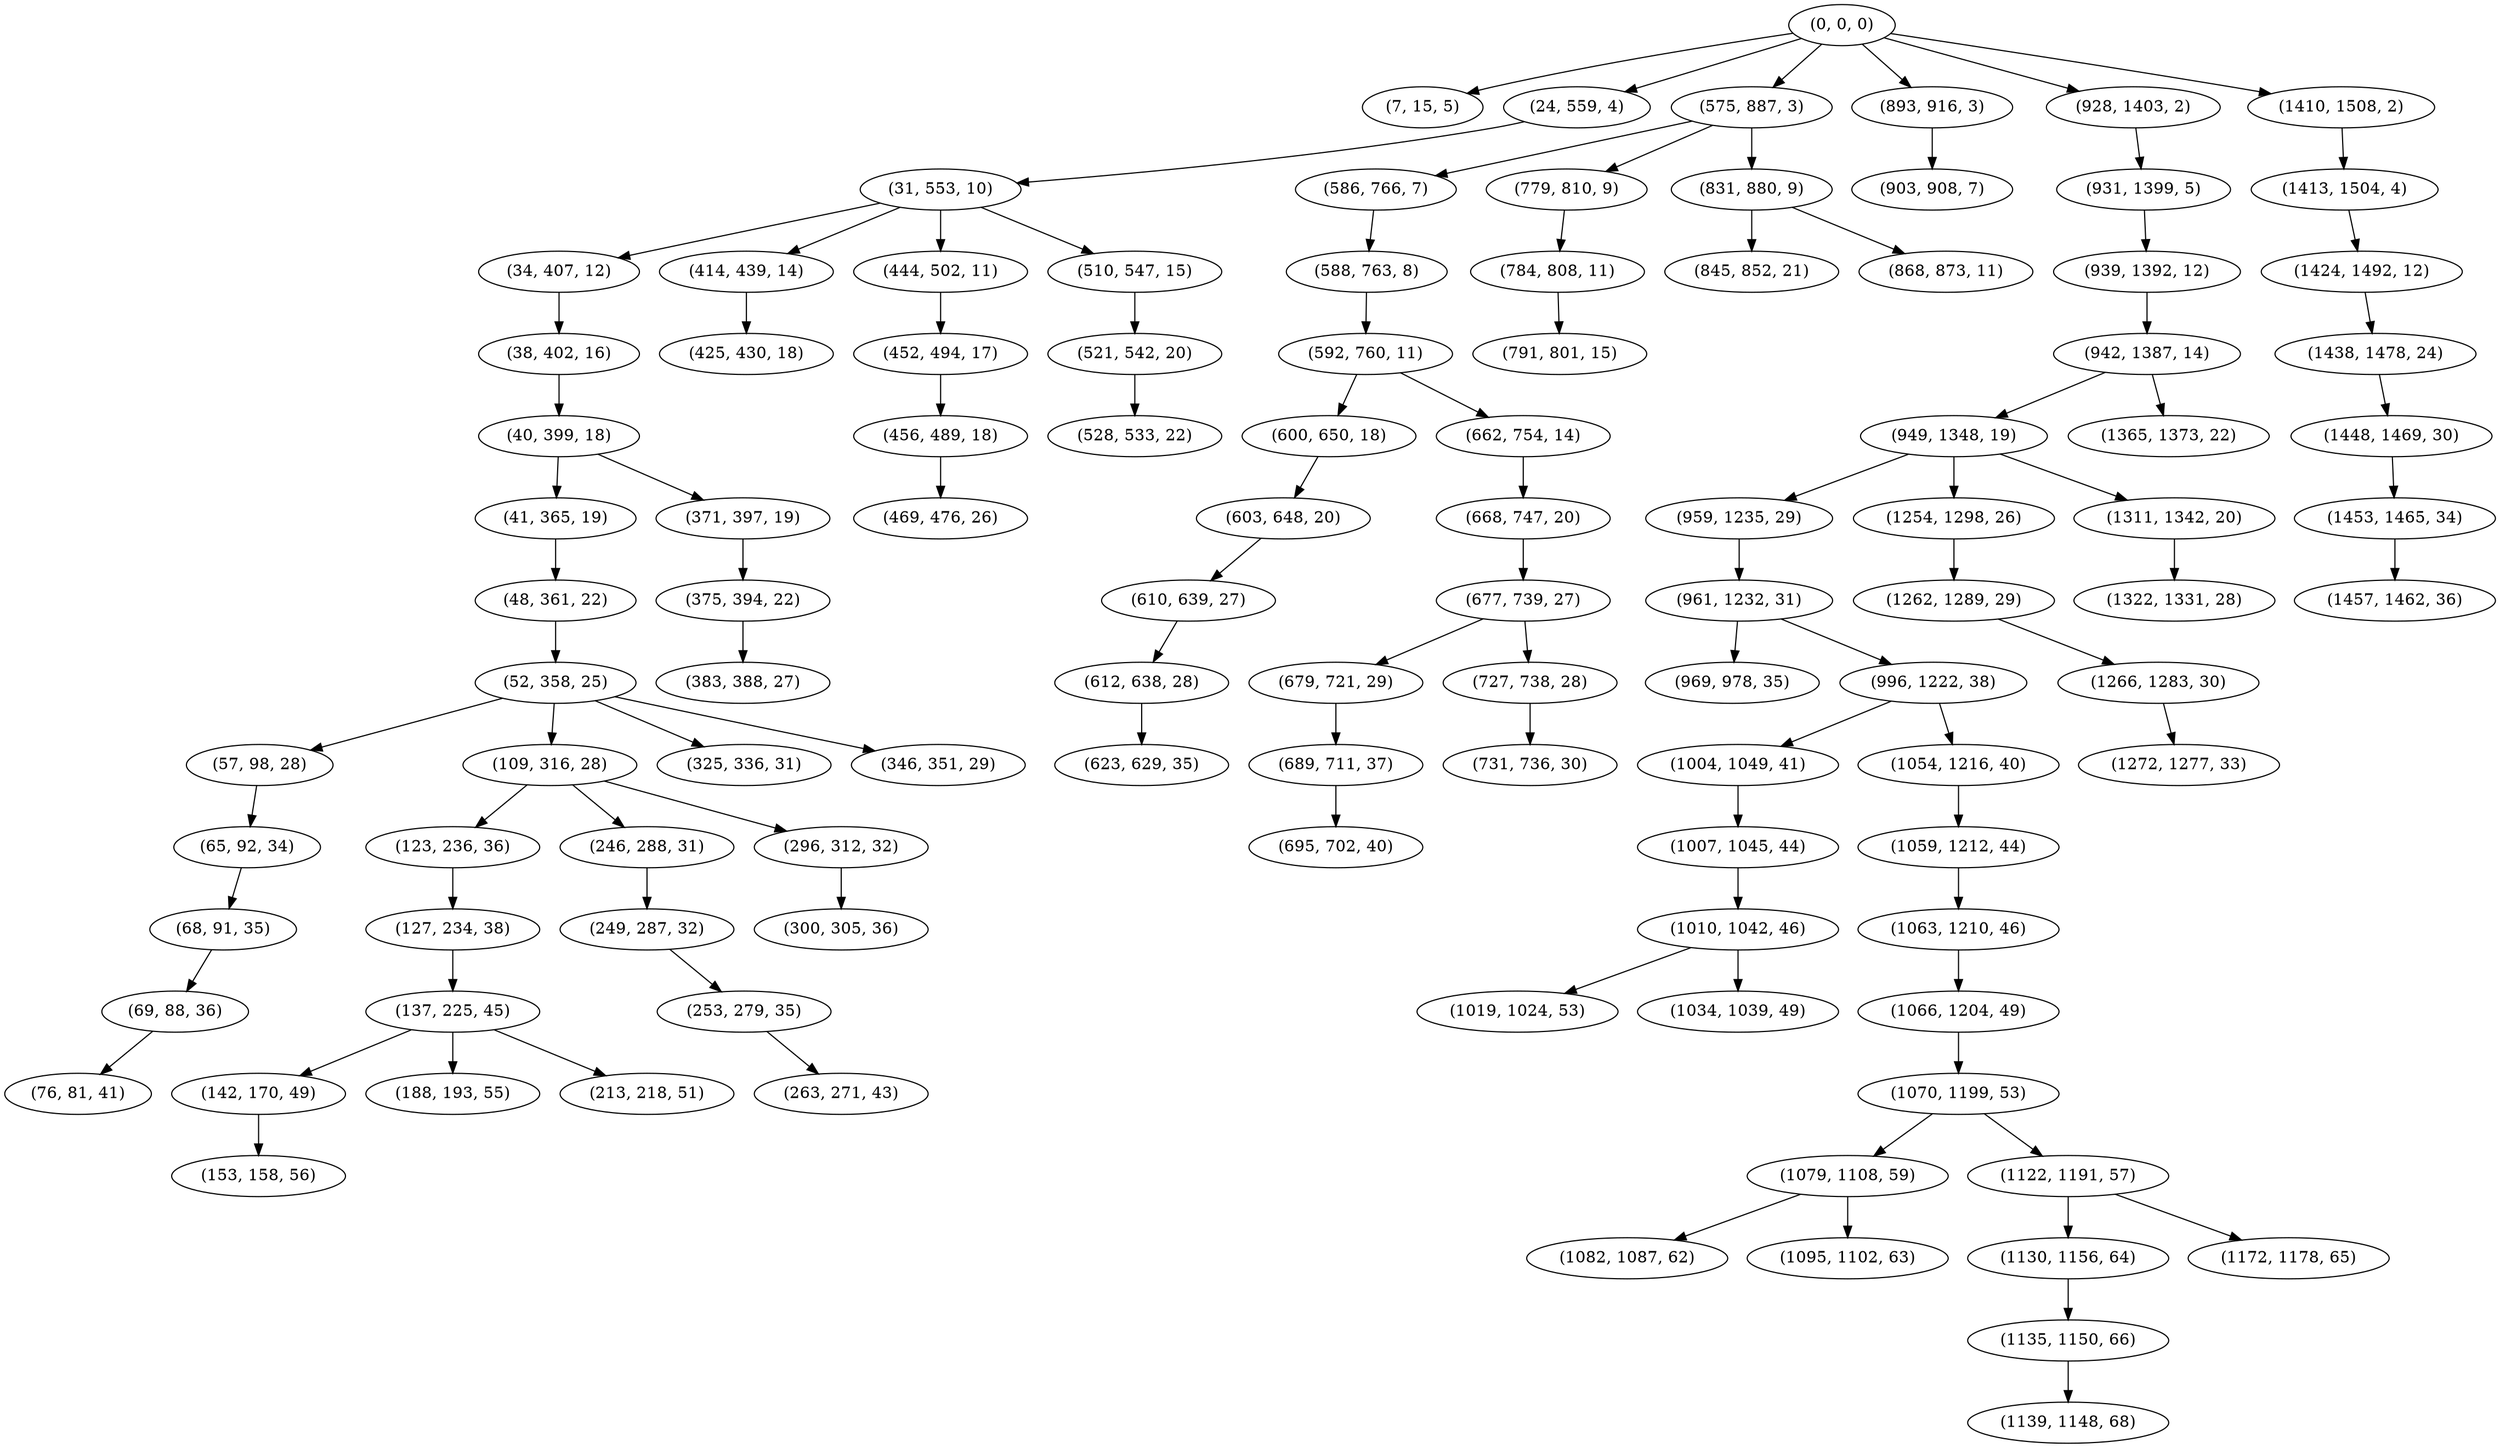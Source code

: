 digraph tree {
    "(0, 0, 0)";
    "(7, 15, 5)";
    "(24, 559, 4)";
    "(31, 553, 10)";
    "(34, 407, 12)";
    "(38, 402, 16)";
    "(40, 399, 18)";
    "(41, 365, 19)";
    "(48, 361, 22)";
    "(52, 358, 25)";
    "(57, 98, 28)";
    "(65, 92, 34)";
    "(68, 91, 35)";
    "(69, 88, 36)";
    "(76, 81, 41)";
    "(109, 316, 28)";
    "(123, 236, 36)";
    "(127, 234, 38)";
    "(137, 225, 45)";
    "(142, 170, 49)";
    "(153, 158, 56)";
    "(188, 193, 55)";
    "(213, 218, 51)";
    "(246, 288, 31)";
    "(249, 287, 32)";
    "(253, 279, 35)";
    "(263, 271, 43)";
    "(296, 312, 32)";
    "(300, 305, 36)";
    "(325, 336, 31)";
    "(346, 351, 29)";
    "(371, 397, 19)";
    "(375, 394, 22)";
    "(383, 388, 27)";
    "(414, 439, 14)";
    "(425, 430, 18)";
    "(444, 502, 11)";
    "(452, 494, 17)";
    "(456, 489, 18)";
    "(469, 476, 26)";
    "(510, 547, 15)";
    "(521, 542, 20)";
    "(528, 533, 22)";
    "(575, 887, 3)";
    "(586, 766, 7)";
    "(588, 763, 8)";
    "(592, 760, 11)";
    "(600, 650, 18)";
    "(603, 648, 20)";
    "(610, 639, 27)";
    "(612, 638, 28)";
    "(623, 629, 35)";
    "(662, 754, 14)";
    "(668, 747, 20)";
    "(677, 739, 27)";
    "(679, 721, 29)";
    "(689, 711, 37)";
    "(695, 702, 40)";
    "(727, 738, 28)";
    "(731, 736, 30)";
    "(779, 810, 9)";
    "(784, 808, 11)";
    "(791, 801, 15)";
    "(831, 880, 9)";
    "(845, 852, 21)";
    "(868, 873, 11)";
    "(893, 916, 3)";
    "(903, 908, 7)";
    "(928, 1403, 2)";
    "(931, 1399, 5)";
    "(939, 1392, 12)";
    "(942, 1387, 14)";
    "(949, 1348, 19)";
    "(959, 1235, 29)";
    "(961, 1232, 31)";
    "(969, 978, 35)";
    "(996, 1222, 38)";
    "(1004, 1049, 41)";
    "(1007, 1045, 44)";
    "(1010, 1042, 46)";
    "(1019, 1024, 53)";
    "(1034, 1039, 49)";
    "(1054, 1216, 40)";
    "(1059, 1212, 44)";
    "(1063, 1210, 46)";
    "(1066, 1204, 49)";
    "(1070, 1199, 53)";
    "(1079, 1108, 59)";
    "(1082, 1087, 62)";
    "(1095, 1102, 63)";
    "(1122, 1191, 57)";
    "(1130, 1156, 64)";
    "(1135, 1150, 66)";
    "(1139, 1148, 68)";
    "(1172, 1178, 65)";
    "(1254, 1298, 26)";
    "(1262, 1289, 29)";
    "(1266, 1283, 30)";
    "(1272, 1277, 33)";
    "(1311, 1342, 20)";
    "(1322, 1331, 28)";
    "(1365, 1373, 22)";
    "(1410, 1508, 2)";
    "(1413, 1504, 4)";
    "(1424, 1492, 12)";
    "(1438, 1478, 24)";
    "(1448, 1469, 30)";
    "(1453, 1465, 34)";
    "(1457, 1462, 36)";
    "(0, 0, 0)" -> "(7, 15, 5)";
    "(0, 0, 0)" -> "(24, 559, 4)";
    "(0, 0, 0)" -> "(575, 887, 3)";
    "(0, 0, 0)" -> "(893, 916, 3)";
    "(0, 0, 0)" -> "(928, 1403, 2)";
    "(0, 0, 0)" -> "(1410, 1508, 2)";
    "(24, 559, 4)" -> "(31, 553, 10)";
    "(31, 553, 10)" -> "(34, 407, 12)";
    "(31, 553, 10)" -> "(414, 439, 14)";
    "(31, 553, 10)" -> "(444, 502, 11)";
    "(31, 553, 10)" -> "(510, 547, 15)";
    "(34, 407, 12)" -> "(38, 402, 16)";
    "(38, 402, 16)" -> "(40, 399, 18)";
    "(40, 399, 18)" -> "(41, 365, 19)";
    "(40, 399, 18)" -> "(371, 397, 19)";
    "(41, 365, 19)" -> "(48, 361, 22)";
    "(48, 361, 22)" -> "(52, 358, 25)";
    "(52, 358, 25)" -> "(57, 98, 28)";
    "(52, 358, 25)" -> "(109, 316, 28)";
    "(52, 358, 25)" -> "(325, 336, 31)";
    "(52, 358, 25)" -> "(346, 351, 29)";
    "(57, 98, 28)" -> "(65, 92, 34)";
    "(65, 92, 34)" -> "(68, 91, 35)";
    "(68, 91, 35)" -> "(69, 88, 36)";
    "(69, 88, 36)" -> "(76, 81, 41)";
    "(109, 316, 28)" -> "(123, 236, 36)";
    "(109, 316, 28)" -> "(246, 288, 31)";
    "(109, 316, 28)" -> "(296, 312, 32)";
    "(123, 236, 36)" -> "(127, 234, 38)";
    "(127, 234, 38)" -> "(137, 225, 45)";
    "(137, 225, 45)" -> "(142, 170, 49)";
    "(137, 225, 45)" -> "(188, 193, 55)";
    "(137, 225, 45)" -> "(213, 218, 51)";
    "(142, 170, 49)" -> "(153, 158, 56)";
    "(246, 288, 31)" -> "(249, 287, 32)";
    "(249, 287, 32)" -> "(253, 279, 35)";
    "(253, 279, 35)" -> "(263, 271, 43)";
    "(296, 312, 32)" -> "(300, 305, 36)";
    "(371, 397, 19)" -> "(375, 394, 22)";
    "(375, 394, 22)" -> "(383, 388, 27)";
    "(414, 439, 14)" -> "(425, 430, 18)";
    "(444, 502, 11)" -> "(452, 494, 17)";
    "(452, 494, 17)" -> "(456, 489, 18)";
    "(456, 489, 18)" -> "(469, 476, 26)";
    "(510, 547, 15)" -> "(521, 542, 20)";
    "(521, 542, 20)" -> "(528, 533, 22)";
    "(575, 887, 3)" -> "(586, 766, 7)";
    "(575, 887, 3)" -> "(779, 810, 9)";
    "(575, 887, 3)" -> "(831, 880, 9)";
    "(586, 766, 7)" -> "(588, 763, 8)";
    "(588, 763, 8)" -> "(592, 760, 11)";
    "(592, 760, 11)" -> "(600, 650, 18)";
    "(592, 760, 11)" -> "(662, 754, 14)";
    "(600, 650, 18)" -> "(603, 648, 20)";
    "(603, 648, 20)" -> "(610, 639, 27)";
    "(610, 639, 27)" -> "(612, 638, 28)";
    "(612, 638, 28)" -> "(623, 629, 35)";
    "(662, 754, 14)" -> "(668, 747, 20)";
    "(668, 747, 20)" -> "(677, 739, 27)";
    "(677, 739, 27)" -> "(679, 721, 29)";
    "(677, 739, 27)" -> "(727, 738, 28)";
    "(679, 721, 29)" -> "(689, 711, 37)";
    "(689, 711, 37)" -> "(695, 702, 40)";
    "(727, 738, 28)" -> "(731, 736, 30)";
    "(779, 810, 9)" -> "(784, 808, 11)";
    "(784, 808, 11)" -> "(791, 801, 15)";
    "(831, 880, 9)" -> "(845, 852, 21)";
    "(831, 880, 9)" -> "(868, 873, 11)";
    "(893, 916, 3)" -> "(903, 908, 7)";
    "(928, 1403, 2)" -> "(931, 1399, 5)";
    "(931, 1399, 5)" -> "(939, 1392, 12)";
    "(939, 1392, 12)" -> "(942, 1387, 14)";
    "(942, 1387, 14)" -> "(949, 1348, 19)";
    "(942, 1387, 14)" -> "(1365, 1373, 22)";
    "(949, 1348, 19)" -> "(959, 1235, 29)";
    "(949, 1348, 19)" -> "(1254, 1298, 26)";
    "(949, 1348, 19)" -> "(1311, 1342, 20)";
    "(959, 1235, 29)" -> "(961, 1232, 31)";
    "(961, 1232, 31)" -> "(969, 978, 35)";
    "(961, 1232, 31)" -> "(996, 1222, 38)";
    "(996, 1222, 38)" -> "(1004, 1049, 41)";
    "(996, 1222, 38)" -> "(1054, 1216, 40)";
    "(1004, 1049, 41)" -> "(1007, 1045, 44)";
    "(1007, 1045, 44)" -> "(1010, 1042, 46)";
    "(1010, 1042, 46)" -> "(1019, 1024, 53)";
    "(1010, 1042, 46)" -> "(1034, 1039, 49)";
    "(1054, 1216, 40)" -> "(1059, 1212, 44)";
    "(1059, 1212, 44)" -> "(1063, 1210, 46)";
    "(1063, 1210, 46)" -> "(1066, 1204, 49)";
    "(1066, 1204, 49)" -> "(1070, 1199, 53)";
    "(1070, 1199, 53)" -> "(1079, 1108, 59)";
    "(1070, 1199, 53)" -> "(1122, 1191, 57)";
    "(1079, 1108, 59)" -> "(1082, 1087, 62)";
    "(1079, 1108, 59)" -> "(1095, 1102, 63)";
    "(1122, 1191, 57)" -> "(1130, 1156, 64)";
    "(1122, 1191, 57)" -> "(1172, 1178, 65)";
    "(1130, 1156, 64)" -> "(1135, 1150, 66)";
    "(1135, 1150, 66)" -> "(1139, 1148, 68)";
    "(1254, 1298, 26)" -> "(1262, 1289, 29)";
    "(1262, 1289, 29)" -> "(1266, 1283, 30)";
    "(1266, 1283, 30)" -> "(1272, 1277, 33)";
    "(1311, 1342, 20)" -> "(1322, 1331, 28)";
    "(1410, 1508, 2)" -> "(1413, 1504, 4)";
    "(1413, 1504, 4)" -> "(1424, 1492, 12)";
    "(1424, 1492, 12)" -> "(1438, 1478, 24)";
    "(1438, 1478, 24)" -> "(1448, 1469, 30)";
    "(1448, 1469, 30)" -> "(1453, 1465, 34)";
    "(1453, 1465, 34)" -> "(1457, 1462, 36)";
}
